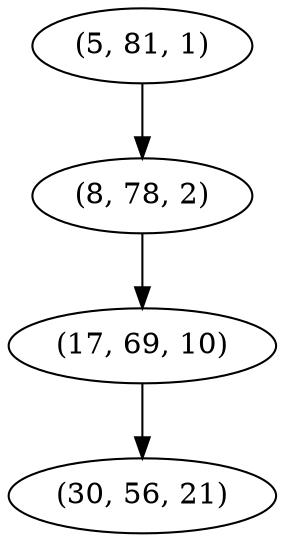 digraph tree {
    "(5, 81, 1)";
    "(8, 78, 2)";
    "(17, 69, 10)";
    "(30, 56, 21)";
    "(5, 81, 1)" -> "(8, 78, 2)";
    "(8, 78, 2)" -> "(17, 69, 10)";
    "(17, 69, 10)" -> "(30, 56, 21)";
}
